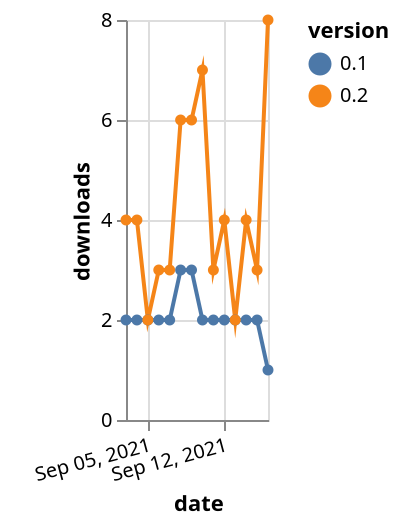 {"$schema": "https://vega.github.io/schema/vega-lite/v5.json", "description": "A simple bar chart with embedded data.", "data": {"values": [{"date": "2021-09-03", "total": 2644, "delta": 2, "version": "0.1"}, {"date": "2021-09-04", "total": 2646, "delta": 2, "version": "0.1"}, {"date": "2021-09-05", "total": 2648, "delta": 2, "version": "0.1"}, {"date": "2021-09-06", "total": 2650, "delta": 2, "version": "0.1"}, {"date": "2021-09-07", "total": 2652, "delta": 2, "version": "0.1"}, {"date": "2021-09-08", "total": 2655, "delta": 3, "version": "0.1"}, {"date": "2021-09-09", "total": 2658, "delta": 3, "version": "0.1"}, {"date": "2021-09-10", "total": 2660, "delta": 2, "version": "0.1"}, {"date": "2021-09-11", "total": 2662, "delta": 2, "version": "0.1"}, {"date": "2021-09-12", "total": 2664, "delta": 2, "version": "0.1"}, {"date": "2021-09-13", "total": 2666, "delta": 2, "version": "0.1"}, {"date": "2021-09-14", "total": 2668, "delta": 2, "version": "0.1"}, {"date": "2021-09-15", "total": 2670, "delta": 2, "version": "0.1"}, {"date": "2021-09-16", "total": 2671, "delta": 1, "version": "0.1"}, {"date": "2021-09-03", "total": 8455, "delta": 4, "version": "0.2"}, {"date": "2021-09-04", "total": 8459, "delta": 4, "version": "0.2"}, {"date": "2021-09-05", "total": 8461, "delta": 2, "version": "0.2"}, {"date": "2021-09-06", "total": 8464, "delta": 3, "version": "0.2"}, {"date": "2021-09-07", "total": 8467, "delta": 3, "version": "0.2"}, {"date": "2021-09-08", "total": 8473, "delta": 6, "version": "0.2"}, {"date": "2021-09-09", "total": 8479, "delta": 6, "version": "0.2"}, {"date": "2021-09-10", "total": 8486, "delta": 7, "version": "0.2"}, {"date": "2021-09-11", "total": 8489, "delta": 3, "version": "0.2"}, {"date": "2021-09-12", "total": 8493, "delta": 4, "version": "0.2"}, {"date": "2021-09-13", "total": 8495, "delta": 2, "version": "0.2"}, {"date": "2021-09-14", "total": 8499, "delta": 4, "version": "0.2"}, {"date": "2021-09-15", "total": 8502, "delta": 3, "version": "0.2"}, {"date": "2021-09-16", "total": 8510, "delta": 8, "version": "0.2"}]}, "width": "container", "mark": {"type": "line", "point": {"filled": true}}, "encoding": {"x": {"field": "date", "type": "temporal", "timeUnit": "yearmonthdate", "title": "date", "axis": {"labelAngle": -15}}, "y": {"field": "delta", "type": "quantitative", "title": "downloads"}, "color": {"field": "version", "type": "nominal"}, "tooltip": {"field": "delta"}}}